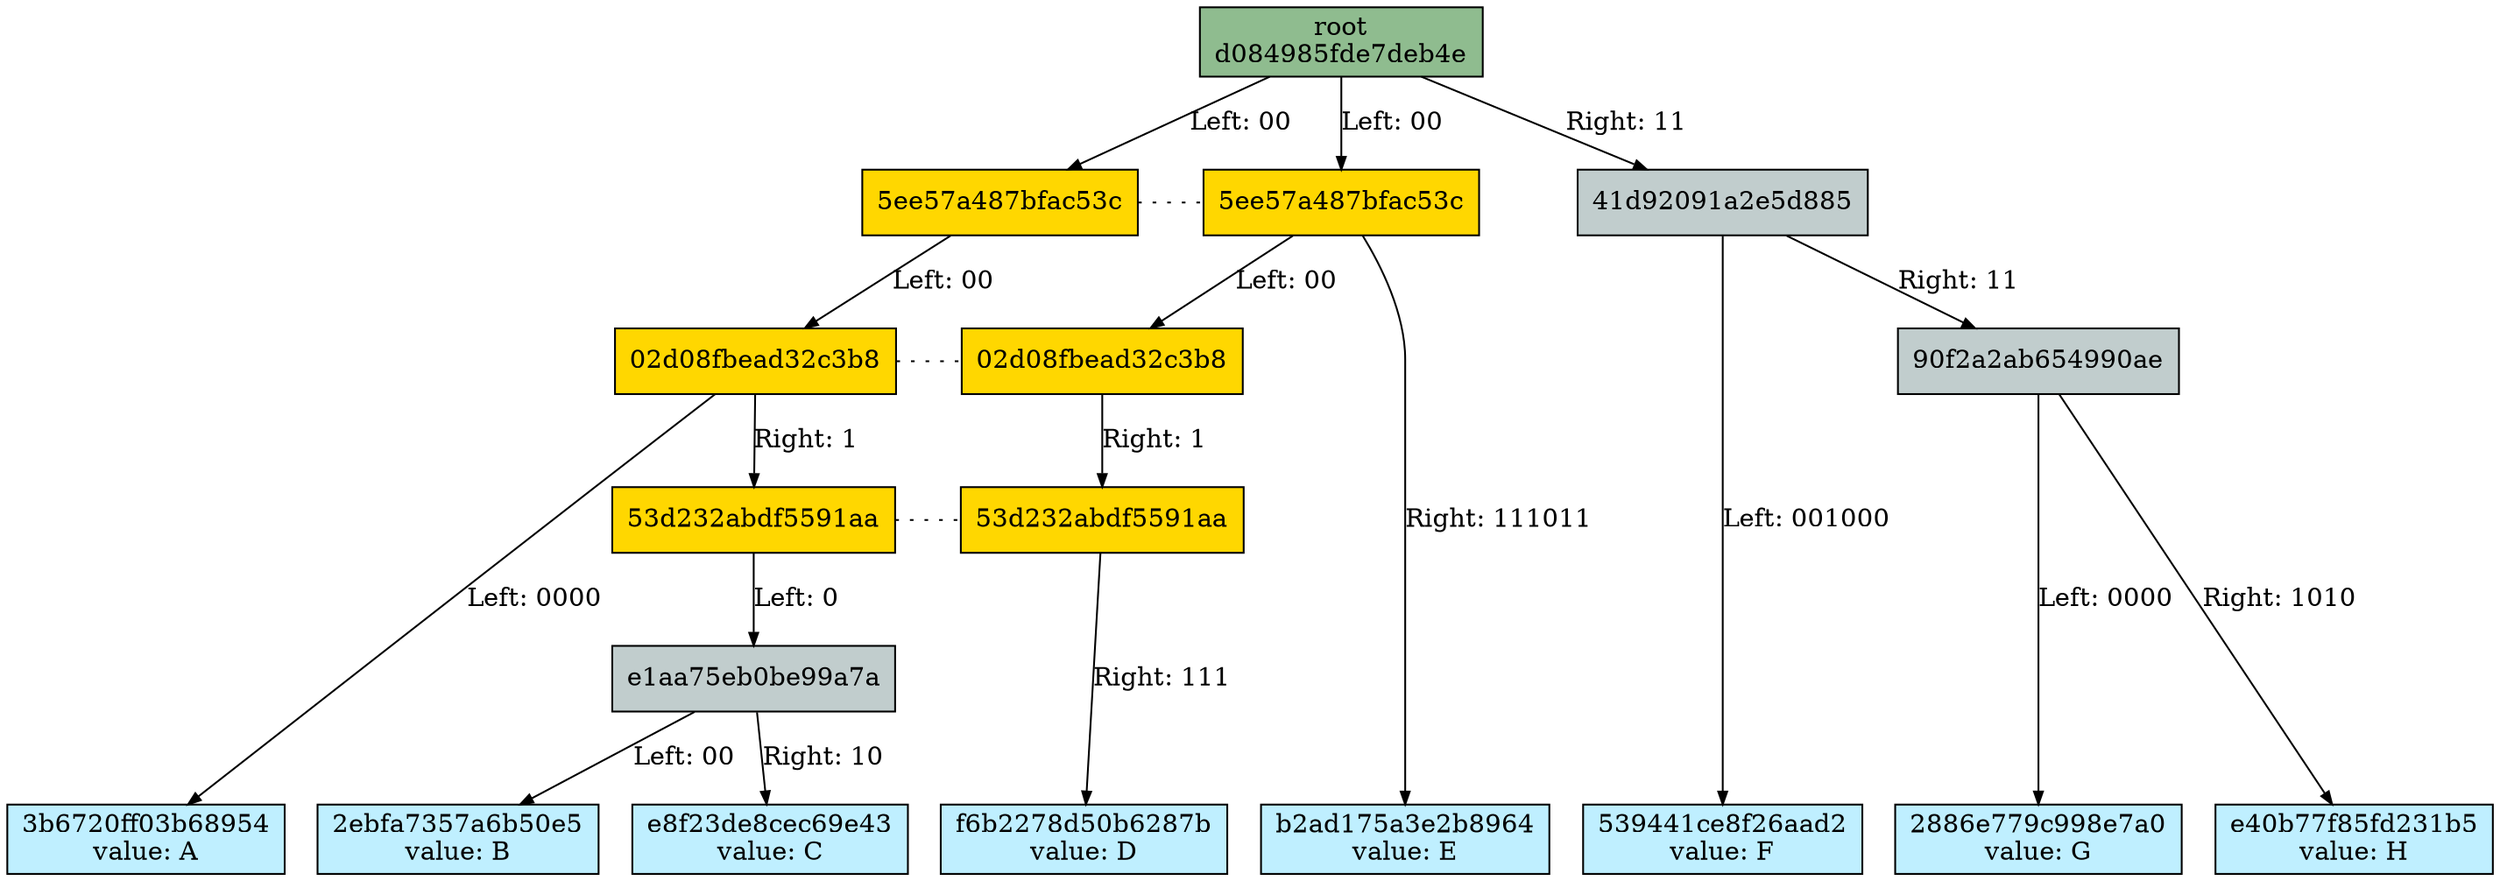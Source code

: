 Digraph merkletree {

h5ee57a487bfac53c_2 [fillcolor=gold1 label="5ee57a487bfac53c" ordering=out shape=box style=filled ];
h02d08fbead32c3b8_2 [fillcolor=gold1 label="02d08fbead32c3b8" ordering=out shape=box style=filled ];
h53d232abdf5591aa_2 [fillcolor=gold1 label="53d232abdf5591aa" ordering=out shape=box style=filled ];
hd084985fde7deb4e -> h5ee57a487bfac53c_2 [arrowsize=0.7 label="Left: 00" nojustify=true ];
hd084985fde7deb4e -> h5ee57a487bfac53c [arrowsize=0.7 label="Left: 00" nojustify=true ];
h5ee57a487bfac53c_2 -> h02d08fbead32c3b8_2 [arrowsize=0.7 label="Left: 00" nojustify=true ];
h5ee57a487bfac53c -> h02d08fbead32c3b8 [arrowsize=0.7 label="Left: 00" nojustify=true ];
h02d08fbead32c3b8_2 -> h3b6720ff03b68954 [arrowsize=0.7 label="Left: 0000" nojustify=true ];
h02d08fbead32c3b8_2 -> h53d232abdf5591aa_2 [arrowsize=0.7 label="Right: 1" nojustify=true ];
h02d08fbead32c3b8 -> h53d232abdf5591aa [arrowsize=0.7 label="Right: 1" nojustify=true ];
h53d232abdf5591aa_2 -> he1aa75eb0be99a7a [arrowsize=0.7 label="Left: 0" nojustify=true ];
he1aa75eb0be99a7a -> h2ebfa7357a6b50e5 [arrowsize=0.7 label="Left: 00" nojustify=true ];
he1aa75eb0be99a7a -> he8f23de8cec69e43 [arrowsize=0.7 label="Right: 10" nojustify=true ];
h53d232abdf5591aa -> hf6b2278d50b6287b [arrowsize=0.7 label="Right: 111" nojustify=true ];
h5ee57a487bfac53c -> hb2ad175a3e2b8964 [arrowsize=0.7 label="Right: 111011" nojustify=true ];
hd084985fde7deb4e -> h41d92091a2e5d885 [arrowsize=0.7 label="Right: 11" nojustify=true ];
h41d92091a2e5d885 -> h539441ce8f26aad2 [arrowsize=0.7 label="Left: 001000" nojustify=true ];
h41d92091a2e5d885 -> h90f2a2ab654990ae [arrowsize=0.7 label="Right: 11" nojustify=true ];
h90f2a2ab654990ae -> h2886e779c998e7a0 [arrowsize=0.7 label="Left: 0000" nojustify=true ];
h90f2a2ab654990ae -> he40b77f85fd231b5 [arrowsize=0.7 label="Right: 1010" nojustify=true ];

Subgraph depth_0 {
rank=same

hd084985fde7deb4e [fillcolor=darkseagreen label="root\nd084985fde7deb4e" ordering=out shape=box style=filled ];
}


Subgraph depth_2 {
rank=same

h5ee57a487bfac53c [fillcolor=gold1 label="5ee57a487bfac53c" ordering=out shape=box style=filled ];
h41d92091a2e5d885 [fillcolor=azure3 label="41d92091a2e5d885" ordering=out shape=box style=filled ];
}


Subgraph depth_4 {
rank=same

h02d08fbead32c3b8 [fillcolor=gold1 label="02d08fbead32c3b8" ordering=out shape=box style=filled ];
h90f2a2ab654990ae [fillcolor=azure3 label="90f2a2ab654990ae" ordering=out shape=box style=filled ];
}


Subgraph depth_256 {
rank=same

h3b6720ff03b68954 [fillcolor=lightblue1 label="3b6720ff03b68954\nvalue: A" ordering=out shape=box style=filled ];
h2ebfa7357a6b50e5 [fillcolor=lightblue1 label="2ebfa7357a6b50e5\nvalue: B" ordering=out shape=box style=filled ];
he8f23de8cec69e43 [fillcolor=lightblue1 label="e8f23de8cec69e43\nvalue: C" ordering=out shape=box style=filled ];
hf6b2278d50b6287b [fillcolor=lightblue1 label="f6b2278d50b6287b\nvalue: D" ordering=out shape=box style=filled ];
hb2ad175a3e2b8964 [fillcolor=lightblue1 label="b2ad175a3e2b8964\nvalue: E" ordering=out shape=box style=filled ];
h539441ce8f26aad2 [fillcolor=lightblue1 label="539441ce8f26aad2\nvalue: F" ordering=out shape=box style=filled ];
h2886e779c998e7a0 [fillcolor=lightblue1 label="2886e779c998e7a0\nvalue: G" ordering=out shape=box style=filled ];
he40b77f85fd231b5 [fillcolor=lightblue1 label="e40b77f85fd231b5\nvalue: H" ordering=out shape=box style=filled ];
}


Subgraph depth_5 {
rank=same

h53d232abdf5591aa [fillcolor=gold1 label="53d232abdf5591aa" ordering=out shape=box style=filled ];
}


Subgraph depth_6 {
rank=same

he1aa75eb0be99a7a [fillcolor=azure3 label="e1aa75eb0be99a7a" ordering=out shape=box style=filled ];
}


Subgraph split_53d232abdf5591aa {
rank=same

h53d232abdf5591aa_2 -> h53d232abdf5591aa [arrowhead=none arrowtail=none dir=both style=dotted ];
}


Subgraph split_02d08fbead32c3b8 {
rank=same

h02d08fbead32c3b8_2 -> h02d08fbead32c3b8 [arrowhead=none arrowtail=none dir=both style=dotted ];
}


Subgraph split_5ee57a487bfac53c {
rank=same

h5ee57a487bfac53c_2 -> h5ee57a487bfac53c [arrowhead=none arrowtail=none dir=both style=dotted ];
}

}
